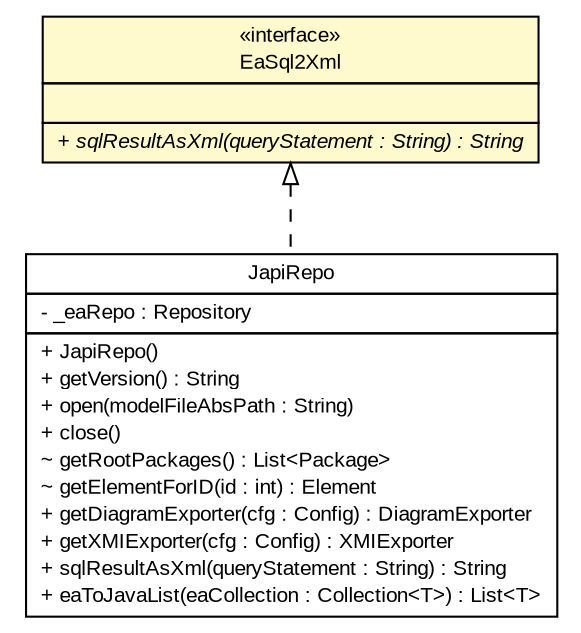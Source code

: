 #!/usr/local/bin/dot
#
# Class diagram 
# Generated by UMLGraph version R5_6_6-6-g3bdff0 (http://www.umlgraph.org/)
#

digraph G {
	edge [fontname="arial",fontsize=10,labelfontname="arial",labelfontsize=10];
	node [fontname="arial",fontsize=10,shape=plaintext];
	nodesep=0.25;
	ranksep=0.5;
	// org.tanjakostic.jcleancim.builder.ea.EaSql2Xml
	c109936 [label=<<table title="org.tanjakostic.jcleancim.builder.ea.EaSql2Xml" border="0" cellborder="1" cellspacing="0" cellpadding="2" port="p" bgcolor="lemonChiffon" href="./EaSql2Xml.html">
		<tr><td><table border="0" cellspacing="0" cellpadding="1">
<tr><td align="center" balign="center"> &#171;interface&#187; </td></tr>
<tr><td align="center" balign="center"> EaSql2Xml </td></tr>
		</table></td></tr>
		<tr><td><table border="0" cellspacing="0" cellpadding="1">
<tr><td align="left" balign="left">  </td></tr>
		</table></td></tr>
		<tr><td><table border="0" cellspacing="0" cellpadding="1">
<tr><td align="left" balign="left"><font face="Arial Italic" point-size="10.0"> + sqlResultAsXml(queryStatement : String) : String </font></td></tr>
		</table></td></tr>
		</table>>, URL="./EaSql2Xml.html", fontname="arial", fontcolor="black", fontsize=10.0];
	// org.tanjakostic.jcleancim.builder.ea.japi.JapiRepo
	c109965 [label=<<table title="org.tanjakostic.jcleancim.builder.ea.japi.JapiRepo" border="0" cellborder="1" cellspacing="0" cellpadding="2" port="p" href="./japi/JapiRepo.html">
		<tr><td><table border="0" cellspacing="0" cellpadding="1">
<tr><td align="center" balign="center"> JapiRepo </td></tr>
		</table></td></tr>
		<tr><td><table border="0" cellspacing="0" cellpadding="1">
<tr><td align="left" balign="left"> - _eaRepo : Repository </td></tr>
		</table></td></tr>
		<tr><td><table border="0" cellspacing="0" cellpadding="1">
<tr><td align="left" balign="left"> + JapiRepo() </td></tr>
<tr><td align="left" balign="left"> + getVersion() : String </td></tr>
<tr><td align="left" balign="left"> + open(modelFileAbsPath : String) </td></tr>
<tr><td align="left" balign="left"> + close() </td></tr>
<tr><td align="left" balign="left"> ~ getRootPackages() : List&lt;Package&gt; </td></tr>
<tr><td align="left" balign="left"> ~ getElementForID(id : int) : Element </td></tr>
<tr><td align="left" balign="left"> + getDiagramExporter(cfg : Config) : DiagramExporter </td></tr>
<tr><td align="left" balign="left"> + getXMIExporter(cfg : Config) : XMIExporter </td></tr>
<tr><td align="left" balign="left"> + sqlResultAsXml(queryStatement : String) : String </td></tr>
<tr><td align="left" balign="left"> + eaToJavaList(eaCollection : Collection&lt;T&gt;) : List&lt;T&gt; </td></tr>
		</table></td></tr>
		</table>>, URL="./japi/JapiRepo.html", fontname="arial", fontcolor="black", fontsize=10.0];
	//org.tanjakostic.jcleancim.builder.ea.japi.JapiRepo implements org.tanjakostic.jcleancim.builder.ea.EaSql2Xml
	c109936:p -> c109965:p [dir=back,arrowtail=empty,style=dashed];
}


